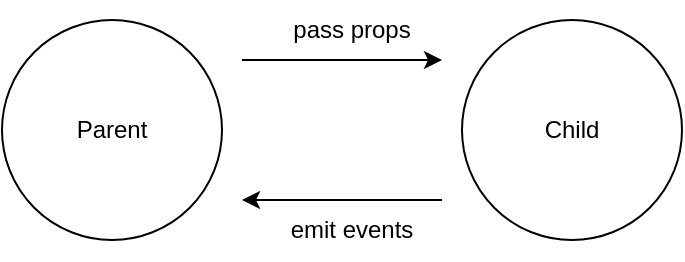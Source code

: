 <mxfile version="17.4.5" type="github">
  <diagram id="R2lEEEUBdFMjLlhIrx00" name="Page-1">
    <mxGraphModel dx="569" dy="305" grid="1" gridSize="10" guides="1" tooltips="1" connect="1" arrows="1" fold="1" page="1" pageScale="1" pageWidth="850" pageHeight="1100" math="0" shadow="0" extFonts="Permanent Marker^https://fonts.googleapis.com/css?family=Permanent+Marker">
      <root>
        <mxCell id="0" />
        <mxCell id="1" parent="0" />
        <mxCell id="eQXMO8NkuZgZFPkNJGzY-1" value="Parent" style="ellipse;whiteSpace=wrap;html=1;aspect=fixed;" vertex="1" parent="1">
          <mxGeometry x="130" y="150" width="110" height="110" as="geometry" />
        </mxCell>
        <mxCell id="eQXMO8NkuZgZFPkNJGzY-2" value="Child" style="ellipse;whiteSpace=wrap;html=1;aspect=fixed;" vertex="1" parent="1">
          <mxGeometry x="360" y="150" width="110" height="110" as="geometry" />
        </mxCell>
        <mxCell id="eQXMO8NkuZgZFPkNJGzY-3" value="" style="endArrow=classic;html=1;rounded=0;" edge="1" parent="1">
          <mxGeometry width="50" height="50" relative="1" as="geometry">
            <mxPoint x="250" y="170" as="sourcePoint" />
            <mxPoint x="350" y="170" as="targetPoint" />
          </mxGeometry>
        </mxCell>
        <mxCell id="eQXMO8NkuZgZFPkNJGzY-4" value="" style="endArrow=classic;html=1;rounded=0;" edge="1" parent="1">
          <mxGeometry width="50" height="50" relative="1" as="geometry">
            <mxPoint x="350" y="240" as="sourcePoint" />
            <mxPoint x="250" y="240" as="targetPoint" />
          </mxGeometry>
        </mxCell>
        <mxCell id="eQXMO8NkuZgZFPkNJGzY-5" value="pass props" style="text;html=1;strokeColor=none;fillColor=none;align=center;verticalAlign=middle;whiteSpace=wrap;rounded=0;" vertex="1" parent="1">
          <mxGeometry x="260" y="140" width="90" height="30" as="geometry" />
        </mxCell>
        <mxCell id="eQXMO8NkuZgZFPkNJGzY-6" value="emit events" style="text;html=1;strokeColor=none;fillColor=none;align=center;verticalAlign=middle;whiteSpace=wrap;rounded=0;" vertex="1" parent="1">
          <mxGeometry x="260" y="240" width="90" height="30" as="geometry" />
        </mxCell>
      </root>
    </mxGraphModel>
  </diagram>
</mxfile>
